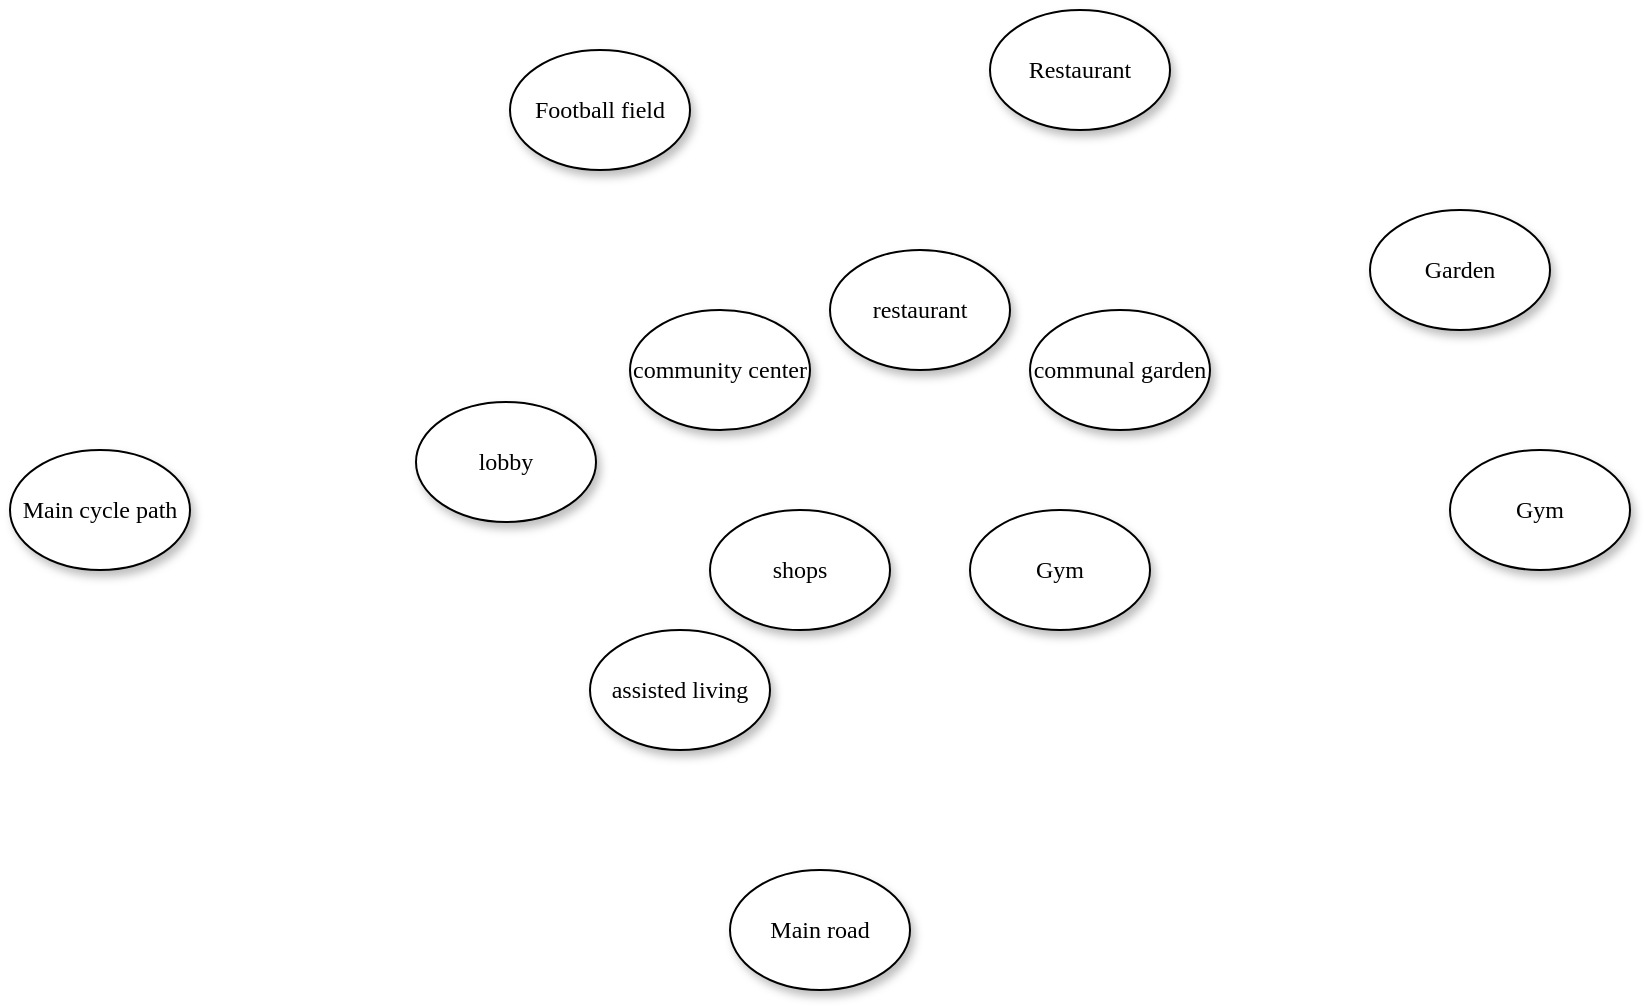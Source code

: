 <mxfile version="16.4.6" type="github">
  <diagram name="Page-1" id="42789a77-a242-8287-6e28-9cd8cfd52e62">
    <mxGraphModel dx="1278" dy="547" grid="1" gridSize="10" guides="1" tooltips="1" connect="1" arrows="1" fold="1" page="1" pageScale="1" pageWidth="1100" pageHeight="850" background="none" math="0" shadow="0">
      <root>
        <mxCell id="0" />
        <mxCell id="1" parent="0" />
        <mxCell id="1ea317790d2ca983-1" value="Restaurant" style="ellipse;whiteSpace=wrap;html=1;rounded=0;shadow=1;comic=0;labelBackgroundColor=none;strokeWidth=1;fontFamily=Verdana;fontSize=12;align=center;" parent="1" vertex="1">
          <mxGeometry x="620" y="70" width="90" height="60" as="geometry" />
        </mxCell>
        <mxCell id="MwhxylCimsrul33ufEP8-1" value="Garden" style="ellipse;whiteSpace=wrap;html=1;rounded=0;shadow=1;comic=0;labelBackgroundColor=none;strokeWidth=1;fontFamily=Verdana;fontSize=12;align=center;" vertex="1" parent="1">
          <mxGeometry x="810" y="170" width="90" height="60" as="geometry" />
        </mxCell>
        <mxCell id="MwhxylCimsrul33ufEP8-2" value="Gym" style="ellipse;whiteSpace=wrap;html=1;rounded=0;shadow=1;comic=0;labelBackgroundColor=none;strokeWidth=1;fontFamily=Verdana;fontSize=12;align=center;" vertex="1" parent="1">
          <mxGeometry x="850" y="290" width="90" height="60" as="geometry" />
        </mxCell>
        <mxCell id="MwhxylCimsrul33ufEP8-3" value="Main road" style="ellipse;whiteSpace=wrap;html=1;rounded=0;shadow=1;comic=0;labelBackgroundColor=none;strokeWidth=1;fontFamily=Verdana;fontSize=12;align=center;" vertex="1" parent="1">
          <mxGeometry x="490" y="500" width="90" height="60" as="geometry" />
        </mxCell>
        <mxCell id="MwhxylCimsrul33ufEP8-4" value="Main cycle path" style="ellipse;whiteSpace=wrap;html=1;rounded=0;shadow=1;comic=0;labelBackgroundColor=none;strokeWidth=1;fontFamily=Verdana;fontSize=12;align=center;" vertex="1" parent="1">
          <mxGeometry x="130" y="290" width="90" height="60" as="geometry" />
        </mxCell>
        <mxCell id="MwhxylCimsrul33ufEP8-5" value="community center" style="ellipse;whiteSpace=wrap;html=1;rounded=0;shadow=1;comic=0;labelBackgroundColor=none;strokeWidth=1;fontFamily=Verdana;fontSize=12;align=center;" vertex="1" parent="1">
          <mxGeometry x="440" y="220" width="90" height="60" as="geometry" />
        </mxCell>
        <mxCell id="MwhxylCimsrul33ufEP8-9" value="Football field" style="ellipse;whiteSpace=wrap;html=1;rounded=0;shadow=1;comic=0;labelBackgroundColor=none;strokeWidth=1;fontFamily=Verdana;fontSize=12;align=center;" vertex="1" parent="1">
          <mxGeometry x="380" y="90" width="90" height="60" as="geometry" />
        </mxCell>
        <mxCell id="MwhxylCimsrul33ufEP8-10" value="communal garden" style="ellipse;whiteSpace=wrap;html=1;rounded=0;shadow=1;comic=0;labelBackgroundColor=none;strokeWidth=1;fontFamily=Verdana;fontSize=12;align=center;" vertex="1" parent="1">
          <mxGeometry x="640" y="220" width="90" height="60" as="geometry" />
        </mxCell>
        <mxCell id="MwhxylCimsrul33ufEP8-11" value="restaurant" style="ellipse;whiteSpace=wrap;html=1;rounded=0;shadow=1;comic=0;labelBackgroundColor=none;strokeWidth=1;fontFamily=Verdana;fontSize=12;align=center;" vertex="1" parent="1">
          <mxGeometry x="540" y="190" width="90" height="60" as="geometry" />
        </mxCell>
        <mxCell id="MwhxylCimsrul33ufEP8-12" value="Gym" style="ellipse;whiteSpace=wrap;html=1;rounded=0;shadow=1;comic=0;labelBackgroundColor=none;strokeWidth=1;fontFamily=Verdana;fontSize=12;align=center;" vertex="1" parent="1">
          <mxGeometry x="610" y="320" width="90" height="60" as="geometry" />
        </mxCell>
        <mxCell id="MwhxylCimsrul33ufEP8-13" value="shops" style="ellipse;whiteSpace=wrap;html=1;rounded=0;shadow=1;comic=0;labelBackgroundColor=none;strokeWidth=1;fontFamily=Verdana;fontSize=12;align=center;" vertex="1" parent="1">
          <mxGeometry x="480" y="320" width="90" height="60" as="geometry" />
        </mxCell>
        <mxCell id="MwhxylCimsrul33ufEP8-14" value="lobby" style="ellipse;whiteSpace=wrap;html=1;rounded=0;shadow=1;comic=0;labelBackgroundColor=none;strokeWidth=1;fontFamily=Verdana;fontSize=12;align=center;" vertex="1" parent="1">
          <mxGeometry x="333" y="266" width="90" height="60" as="geometry" />
        </mxCell>
        <mxCell id="MwhxylCimsrul33ufEP8-15" value="assisted living" style="ellipse;whiteSpace=wrap;html=1;rounded=0;shadow=1;comic=0;labelBackgroundColor=none;strokeWidth=1;fontFamily=Verdana;fontSize=12;align=center;" vertex="1" parent="1">
          <mxGeometry x="420" y="380" width="90" height="60" as="geometry" />
        </mxCell>
      </root>
    </mxGraphModel>
  </diagram>
</mxfile>
